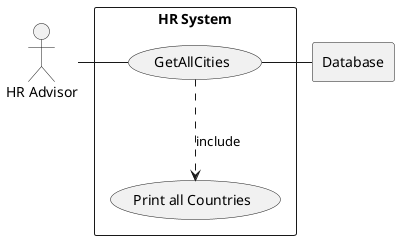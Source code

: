 @startuml

actor HR as "HR Advisor"

rectangle Database

rectangle "HR System" {
    usecase UC4 as "GetAllCities"

    usecase UCa as "Print all Countries"

    HR - UC4
    UC4 ..> UCa : include
    UC4 - Database
}

@enduml
